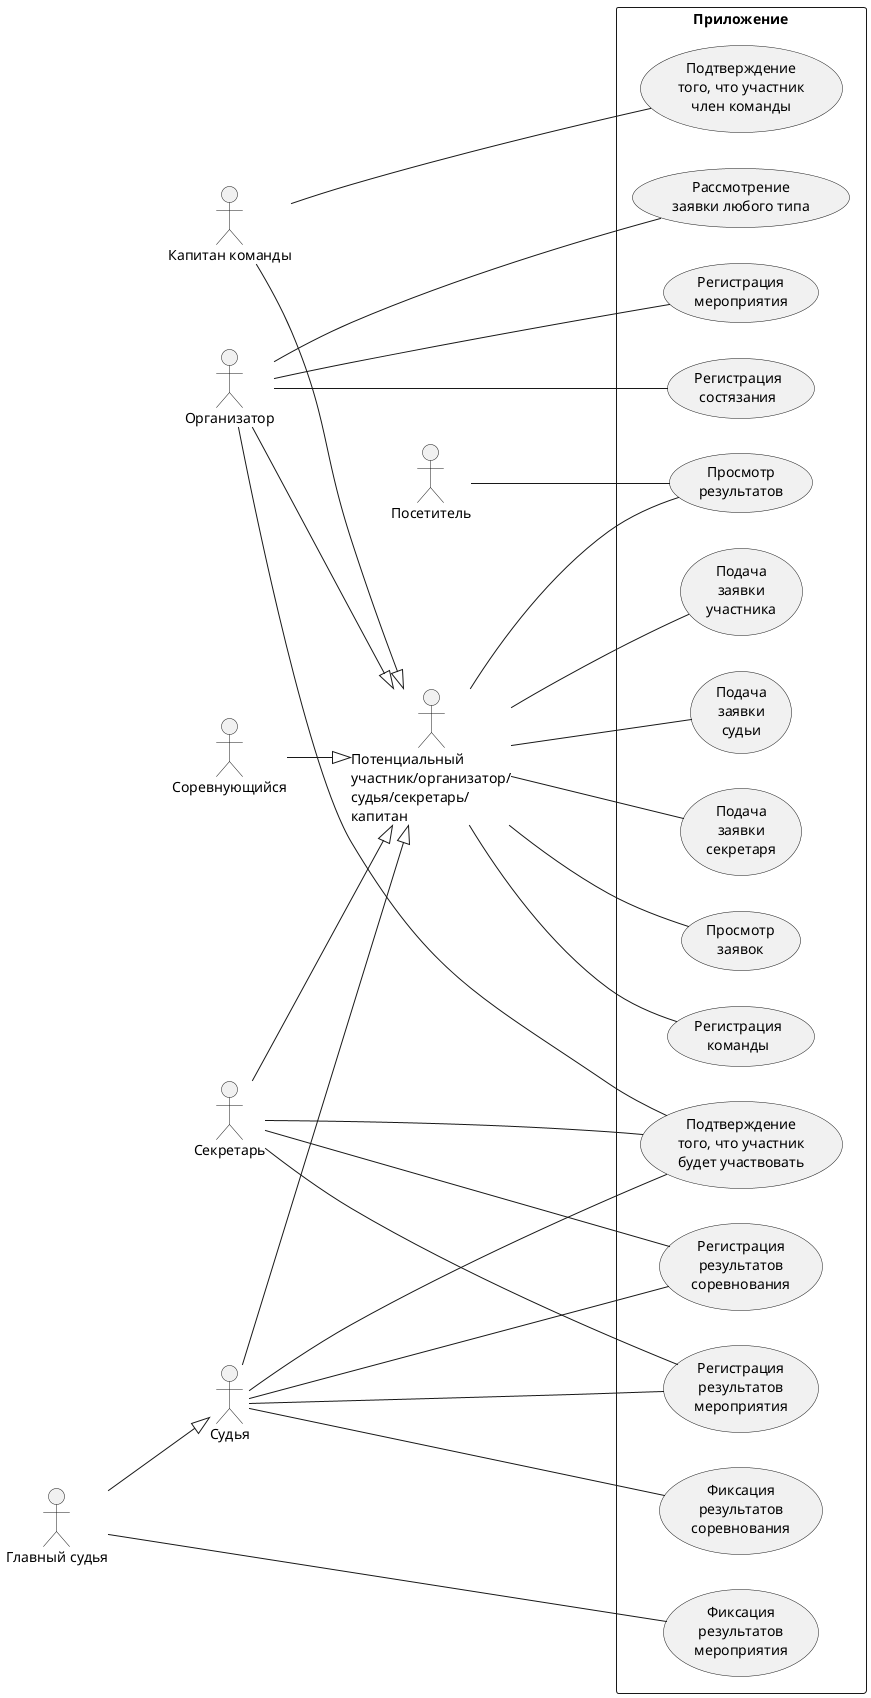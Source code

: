 @startuml
left to right direction

actor anyone as "Посетитель"

actor potent as "Потенциальный\nучастник/организатор/\nсудья/секретарь/\nкапитан"
actor capitan as "Капитан команды"

actor organizer as "Организатор"
actor participant as "Соревнующийся"
actor secretary as "Секретарь"
actor judge as "Судья"
actor mainJudge as "Главный судья"

rectangle Приложение {
    usecase regEvent as "Регистрация\nмероприятия"
    usecase regCompetition as "Регистрация\nсостязания"
    usecase regTeam as "Регистрация\nкоманды"

    usecase sendParticipantRequest as "Подача\nзаявки\nучастника"
    usecase sendJudgeRequest as "Подача\nзаявки\nсудьи"
    usecase sendSecretaryRequest as "Подача\nзаявки\nсекретаря"
    usecase considerRequest as "Рассмотрение\nзаявки любого типа"

    usecase comandParticipantConfirmation as "Подтверждение\nтого, что участник\nчлен команды"
    usecase actualParticipantConfirmation as "Подтверждение\nтого, что участник\nбудет участвовать"

    usecase regCompetitionResult as "Регистрация\nрезультатов\nсоревнования"
    usecase fixCompetitionResult as "Фиксация\nрезультатов\nсоревнования"

    usecase regEventResult as "Регистрация\nрезультатов\nмероприятия"
    usecase fixEventResult as "Фиксация\nрезультатов\nмероприятия"

    usecase lookRequest as "Просмотр\nзаявок"
    usecase lookResult as "Просмотр\nрезультатов"
}

capitan --|> potent
organizer --|> potent
participant --|> potent
secretary --|> potent
judge --|> potent

mainJudge --|> judge

organizer --- regEvent
organizer --- regCompetition
organizer --- considerRequest

potent --- sendParticipantRequest
potent --- sendJudgeRequest
potent --- sendSecretaryRequest
potent --- lookRequest
potent --- lookResult
potent --- regTeam

capitan --- comandParticipantConfirmation

organizer --- actualParticipantConfirmation
judge --- actualParticipantConfirmation
secretary --- actualParticipantConfirmation


secretary --- regCompetitionResult
judge --- regCompetitionResult
judge --- fixCompetitionResult

secretary --- regEventResult
judge --- regEventResult
mainJudge --- fixEventResult

anyone --- lookResult

@enduml